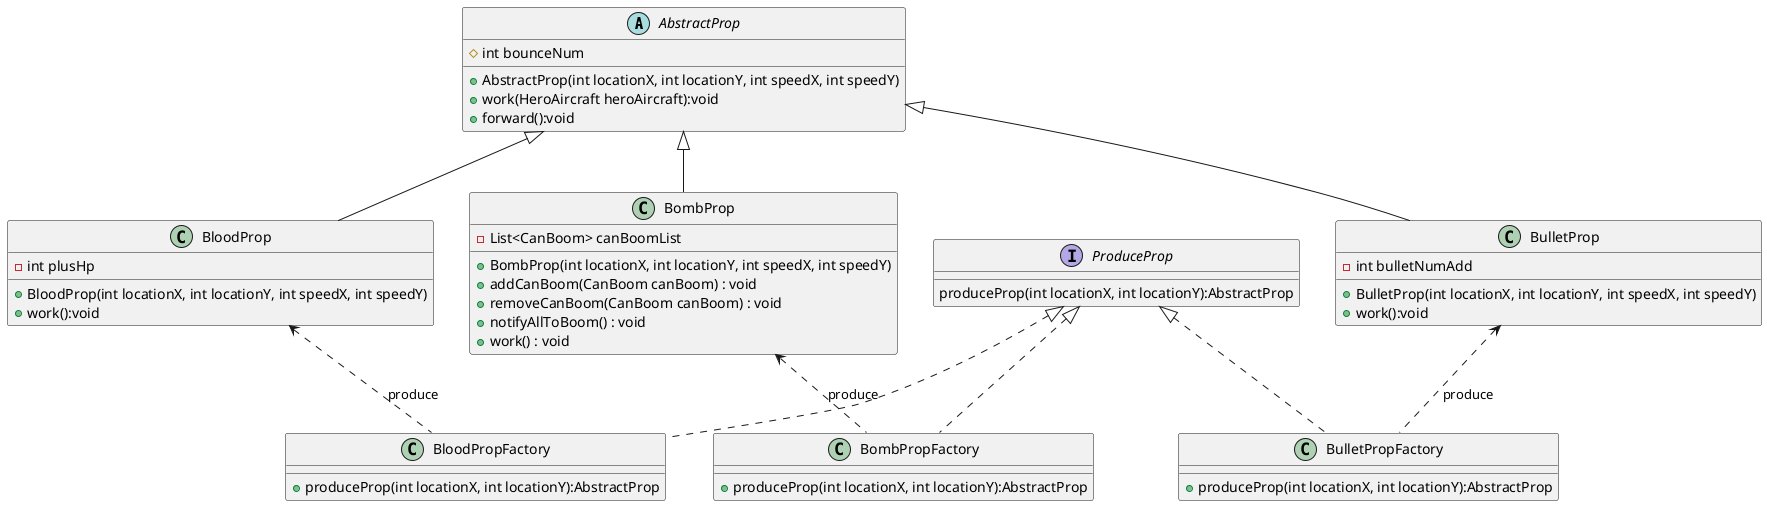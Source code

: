 @startuml
'https://plantuml.com/class-diagram

abstract class AbstractProp
{
    # int bounceNum
    + AbstractProp(int locationX, int locationY, int speedX, int speedY)
    + work(HeroAircraft heroAircraft):void
    + forward():void
}

class BloodProp {
    - int plusHp
    + BloodProp(int locationX, int locationY, int speedX, int speedY)
    + work():void
}

class BombProp{
    - List<CanBoom> canBoomList
    + BombProp(int locationX, int locationY, int speedX, int speedY)
    + addCanBoom(CanBoom canBoom) : void
    + removeCanBoom(CanBoom canBoom) : void
    + notifyAllToBoom() : void
    + work() : void
}

class BulletProp{
    - int bulletNumAdd
    + BulletProp(int locationX, int locationY, int speedX, int speedY)
    + work():void
}

interface ProduceProp{
    produceProp(int locationX, int locationY):AbstractProp
}

class BloodPropFactory{
    + produceProp(int locationX, int locationY):AbstractProp
}

class BombPropFactory{
    + produceProp(int locationX, int locationY):AbstractProp
}

class BulletPropFactory{
    + produceProp(int locationX, int locationY):AbstractProp
}

AbstractProp <|-- BloodProp
AbstractProp <|-- BombProp
AbstractProp <|-- BulletProp

ProduceProp <|.. BloodPropFactory
ProduceProp <|.. BombPropFactory
ProduceProp <|.. BulletPropFactory


BloodProp <.. BloodPropFactory : produce
BombProp <.. BombPropFactory : produce
BulletProp <.. BulletPropFactory : produce
@enduml